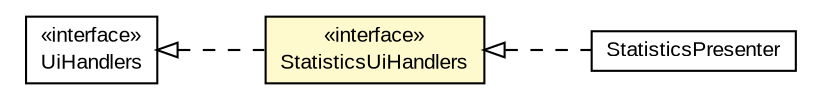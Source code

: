 #!/usr/local/bin/dot
#
# Class diagram 
# Generated by UMLGraph version R5_6-24-gf6e263 (http://www.umlgraph.org/)
#

digraph G {
	edge [fontname="arial",fontsize=10,labelfontname="arial",labelfontsize=10];
	node [fontname="arial",fontsize=10,shape=plaintext];
	nodesep=0.25;
	ranksep=0.5;
	rankdir=LR;
	// com.gwtplatform.mvp.client.UiHandlers
	c498266 [label=<<table title="com.gwtplatform.mvp.client.UiHandlers" border="0" cellborder="1" cellspacing="0" cellpadding="2" port="p" href="../../../../mvp/client/UiHandlers.html">
		<tr><td><table border="0" cellspacing="0" cellpadding="1">
<tr><td align="center" balign="center"> &#171;interface&#187; </td></tr>
<tr><td align="center" balign="center"> UiHandlers </td></tr>
		</table></td></tr>
		</table>>, URL="../../../../mvp/client/UiHandlers.html", fontname="arial", fontcolor="black", fontsize=10.0];
	// com.gwtplatform.carstore.client.application.stats.StatisticsUiHandlers
	c498682 [label=<<table title="com.gwtplatform.carstore.client.application.stats.StatisticsUiHandlers" border="0" cellborder="1" cellspacing="0" cellpadding="2" port="p" bgcolor="lemonChiffon" href="./StatisticsUiHandlers.html">
		<tr><td><table border="0" cellspacing="0" cellpadding="1">
<tr><td align="center" balign="center"> &#171;interface&#187; </td></tr>
<tr><td align="center" balign="center"> StatisticsUiHandlers </td></tr>
		</table></td></tr>
		</table>>, URL="./StatisticsUiHandlers.html", fontname="arial", fontcolor="black", fontsize=10.0];
	// com.gwtplatform.carstore.client.application.stats.StatisticsPresenter
	c498683 [label=<<table title="com.gwtplatform.carstore.client.application.stats.StatisticsPresenter" border="0" cellborder="1" cellspacing="0" cellpadding="2" port="p" href="./StatisticsPresenter.html">
		<tr><td><table border="0" cellspacing="0" cellpadding="1">
<tr><td align="center" balign="center"> StatisticsPresenter </td></tr>
		</table></td></tr>
		</table>>, URL="./StatisticsPresenter.html", fontname="arial", fontcolor="black", fontsize=10.0];
	//com.gwtplatform.carstore.client.application.stats.StatisticsUiHandlers implements com.gwtplatform.mvp.client.UiHandlers
	c498266:p -> c498682:p [dir=back,arrowtail=empty,style=dashed];
	//com.gwtplatform.carstore.client.application.stats.StatisticsPresenter implements com.gwtplatform.carstore.client.application.stats.StatisticsUiHandlers
	c498682:p -> c498683:p [dir=back,arrowtail=empty,style=dashed];
}

